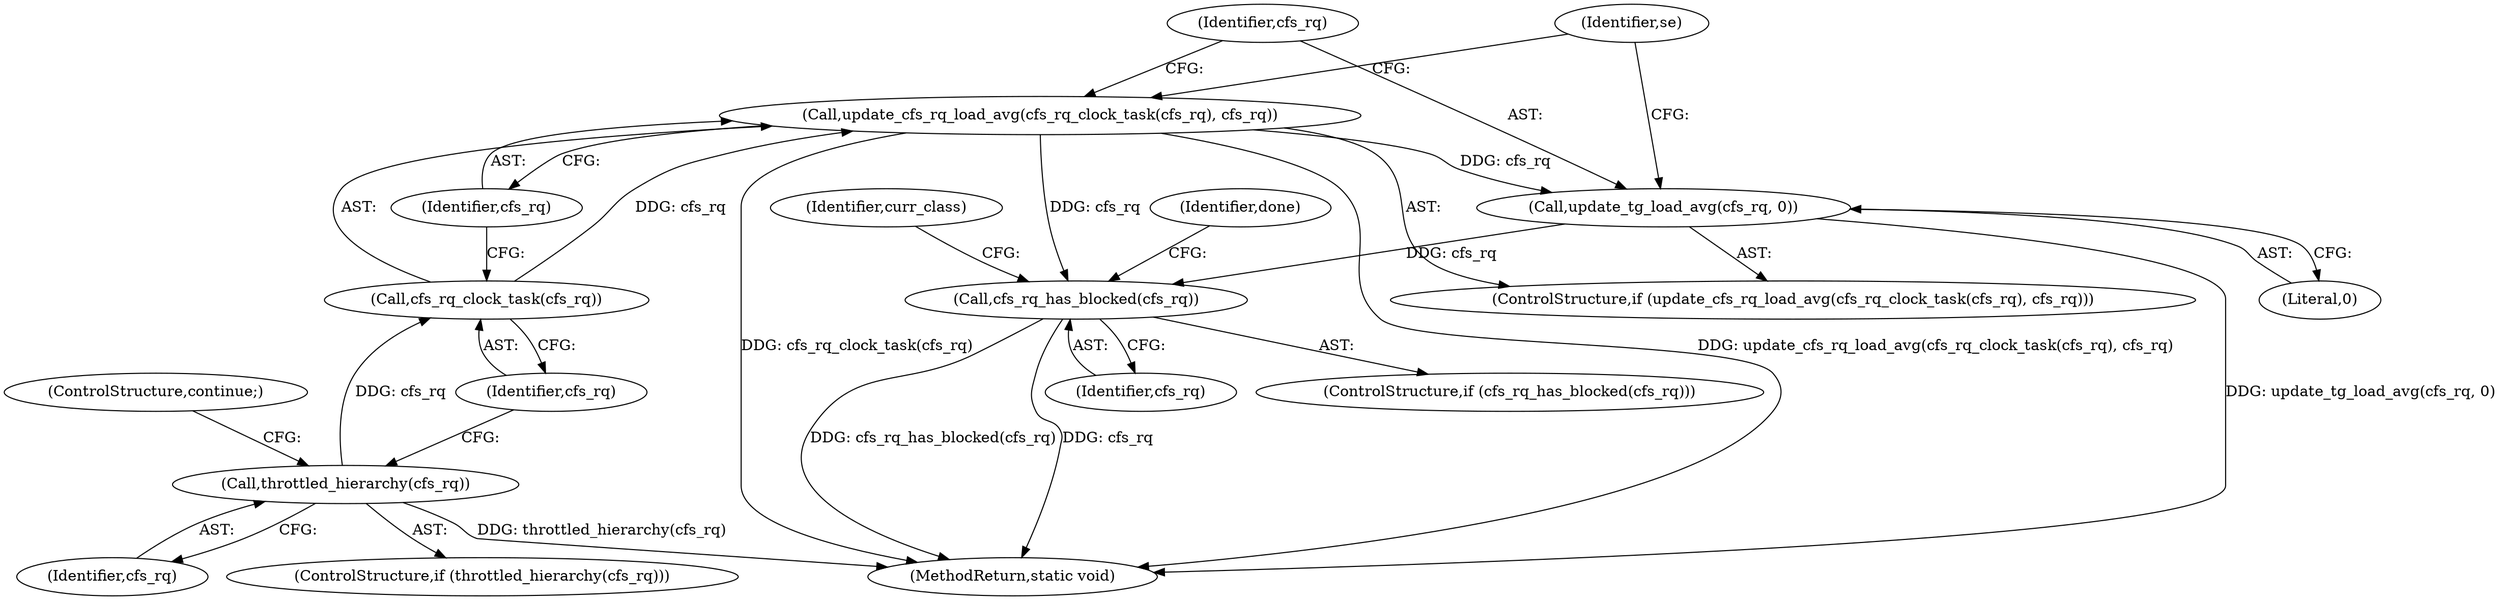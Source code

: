 digraph "0_linux_c40f7d74c741a907cfaeb73a7697081881c497d0_1@API" {
"1000137" [label="(Call,update_tg_load_avg(cfs_rq, 0))"];
"1000133" [label="(Call,update_cfs_rq_load_avg(cfs_rq_clock_task(cfs_rq), cfs_rq))"];
"1000134" [label="(Call,cfs_rq_clock_task(cfs_rq))"];
"1000129" [label="(Call,throttled_hierarchy(cfs_rq))"];
"1000161" [label="(Call,cfs_rq_has_blocked(cfs_rq))"];
"1000130" [label="(Identifier,cfs_rq)"];
"1000133" [label="(Call,update_cfs_rq_load_avg(cfs_rq_clock_task(cfs_rq), cfs_rq))"];
"1000132" [label="(ControlStructure,if (update_cfs_rq_load_avg(cfs_rq_clock_task(cfs_rq), cfs_rq)))"];
"1000161" [label="(Call,cfs_rq_has_blocked(cfs_rq))"];
"1000164" [label="(Identifier,done)"];
"1000135" [label="(Identifier,cfs_rq)"];
"1000137" [label="(Call,update_tg_load_avg(cfs_rq, 0))"];
"1000128" [label="(ControlStructure,if (throttled_hierarchy(cfs_rq)))"];
"1000160" [label="(ControlStructure,if (cfs_rq_has_blocked(cfs_rq)))"];
"1000214" [label="(MethodReturn,static void)"];
"1000139" [label="(Literal,0)"];
"1000131" [label="(ControlStructure,continue;)"];
"1000129" [label="(Call,throttled_hierarchy(cfs_rq))"];
"1000141" [label="(Identifier,se)"];
"1000162" [label="(Identifier,cfs_rq)"];
"1000138" [label="(Identifier,cfs_rq)"];
"1000167" [label="(Identifier,curr_class)"];
"1000134" [label="(Call,cfs_rq_clock_task(cfs_rq))"];
"1000136" [label="(Identifier,cfs_rq)"];
"1000137" -> "1000132"  [label="AST: "];
"1000137" -> "1000139"  [label="CFG: "];
"1000138" -> "1000137"  [label="AST: "];
"1000139" -> "1000137"  [label="AST: "];
"1000141" -> "1000137"  [label="CFG: "];
"1000137" -> "1000214"  [label="DDG: update_tg_load_avg(cfs_rq, 0)"];
"1000133" -> "1000137"  [label="DDG: cfs_rq"];
"1000137" -> "1000161"  [label="DDG: cfs_rq"];
"1000133" -> "1000132"  [label="AST: "];
"1000133" -> "1000136"  [label="CFG: "];
"1000134" -> "1000133"  [label="AST: "];
"1000136" -> "1000133"  [label="AST: "];
"1000138" -> "1000133"  [label="CFG: "];
"1000141" -> "1000133"  [label="CFG: "];
"1000133" -> "1000214"  [label="DDG: cfs_rq_clock_task(cfs_rq)"];
"1000133" -> "1000214"  [label="DDG: update_cfs_rq_load_avg(cfs_rq_clock_task(cfs_rq), cfs_rq)"];
"1000134" -> "1000133"  [label="DDG: cfs_rq"];
"1000133" -> "1000161"  [label="DDG: cfs_rq"];
"1000134" -> "1000135"  [label="CFG: "];
"1000135" -> "1000134"  [label="AST: "];
"1000136" -> "1000134"  [label="CFG: "];
"1000129" -> "1000134"  [label="DDG: cfs_rq"];
"1000129" -> "1000128"  [label="AST: "];
"1000129" -> "1000130"  [label="CFG: "];
"1000130" -> "1000129"  [label="AST: "];
"1000131" -> "1000129"  [label="CFG: "];
"1000135" -> "1000129"  [label="CFG: "];
"1000129" -> "1000214"  [label="DDG: throttled_hierarchy(cfs_rq)"];
"1000161" -> "1000160"  [label="AST: "];
"1000161" -> "1000162"  [label="CFG: "];
"1000162" -> "1000161"  [label="AST: "];
"1000164" -> "1000161"  [label="CFG: "];
"1000167" -> "1000161"  [label="CFG: "];
"1000161" -> "1000214"  [label="DDG: cfs_rq"];
"1000161" -> "1000214"  [label="DDG: cfs_rq_has_blocked(cfs_rq)"];
}

